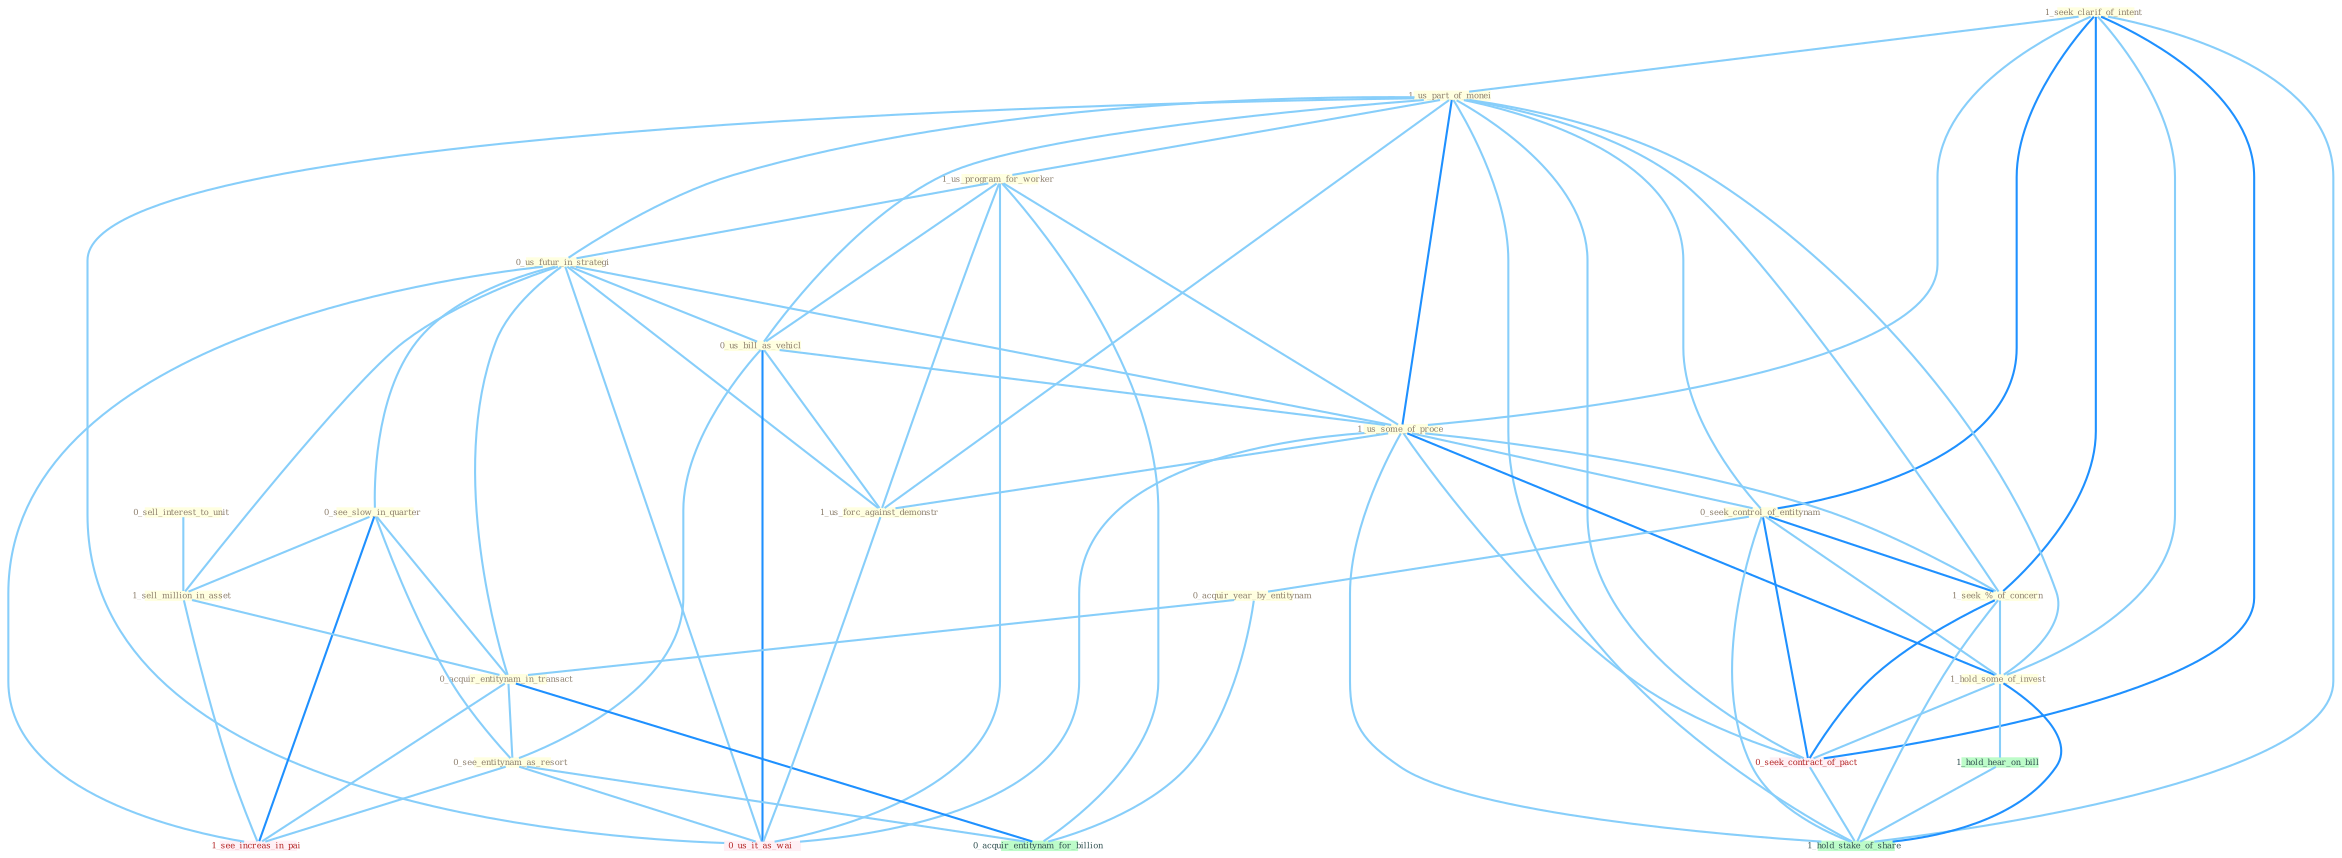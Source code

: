 Graph G{ 
    node
    [shape=polygon,style=filled,width=.5,height=.06,color="#BDFCC9",fixedsize=true,fontsize=4,
    fontcolor="#2f4f4f"];
    {node
    [color="#ffffe0", fontcolor="#8b7d6b"] "1_seek_clarif_of_intent " "1_us_part_of_monei " "1_us_program_for_worker " "0_sell_interest_to_unit " "0_us_futur_in_strategi " "0_see_slow_in_quarter " "1_sell_million_in_asset " "0_us_bill_as_vehicl " "1_us_some_of_proce " "0_seek_control_of_entitynam " "1_seek_%_of_concern " "0_acquir_year_by_entitynam " "0_acquir_entitynam_in_transact " "1_hold_some_of_invest " "0_see_entitynam_as_resort " "1_us_forc_against_demonstr "}
{node [color="#fff0f5", fontcolor="#b22222"] "0_seek_contract_of_pact " "0_us_it_as_wai " "1_see_increas_in_pai "}
edge [color="#B0E2FF"];

	"1_seek_clarif_of_intent " -- "1_us_part_of_monei " [w="1", color="#87cefa" ];
	"1_seek_clarif_of_intent " -- "1_us_some_of_proce " [w="1", color="#87cefa" ];
	"1_seek_clarif_of_intent " -- "0_seek_control_of_entitynam " [w="2", color="#1e90ff" , len=0.8];
	"1_seek_clarif_of_intent " -- "1_seek_%_of_concern " [w="2", color="#1e90ff" , len=0.8];
	"1_seek_clarif_of_intent " -- "1_hold_some_of_invest " [w="1", color="#87cefa" ];
	"1_seek_clarif_of_intent " -- "0_seek_contract_of_pact " [w="2", color="#1e90ff" , len=0.8];
	"1_seek_clarif_of_intent " -- "1_hold_stake_of_share " [w="1", color="#87cefa" ];
	"1_us_part_of_monei " -- "1_us_program_for_worker " [w="1", color="#87cefa" ];
	"1_us_part_of_monei " -- "0_us_futur_in_strategi " [w="1", color="#87cefa" ];
	"1_us_part_of_monei " -- "0_us_bill_as_vehicl " [w="1", color="#87cefa" ];
	"1_us_part_of_monei " -- "1_us_some_of_proce " [w="2", color="#1e90ff" , len=0.8];
	"1_us_part_of_monei " -- "0_seek_control_of_entitynam " [w="1", color="#87cefa" ];
	"1_us_part_of_monei " -- "1_seek_%_of_concern " [w="1", color="#87cefa" ];
	"1_us_part_of_monei " -- "1_hold_some_of_invest " [w="1", color="#87cefa" ];
	"1_us_part_of_monei " -- "1_us_forc_against_demonstr " [w="1", color="#87cefa" ];
	"1_us_part_of_monei " -- "0_seek_contract_of_pact " [w="1", color="#87cefa" ];
	"1_us_part_of_monei " -- "0_us_it_as_wai " [w="1", color="#87cefa" ];
	"1_us_part_of_monei " -- "1_hold_stake_of_share " [w="1", color="#87cefa" ];
	"1_us_program_for_worker " -- "0_us_futur_in_strategi " [w="1", color="#87cefa" ];
	"1_us_program_for_worker " -- "0_us_bill_as_vehicl " [w="1", color="#87cefa" ];
	"1_us_program_for_worker " -- "1_us_some_of_proce " [w="1", color="#87cefa" ];
	"1_us_program_for_worker " -- "1_us_forc_against_demonstr " [w="1", color="#87cefa" ];
	"1_us_program_for_worker " -- "0_us_it_as_wai " [w="1", color="#87cefa" ];
	"1_us_program_for_worker " -- "0_acquir_entitynam_for_billion " [w="1", color="#87cefa" ];
	"0_sell_interest_to_unit " -- "1_sell_million_in_asset " [w="1", color="#87cefa" ];
	"0_us_futur_in_strategi " -- "0_see_slow_in_quarter " [w="1", color="#87cefa" ];
	"0_us_futur_in_strategi " -- "1_sell_million_in_asset " [w="1", color="#87cefa" ];
	"0_us_futur_in_strategi " -- "0_us_bill_as_vehicl " [w="1", color="#87cefa" ];
	"0_us_futur_in_strategi " -- "1_us_some_of_proce " [w="1", color="#87cefa" ];
	"0_us_futur_in_strategi " -- "0_acquir_entitynam_in_transact " [w="1", color="#87cefa" ];
	"0_us_futur_in_strategi " -- "1_us_forc_against_demonstr " [w="1", color="#87cefa" ];
	"0_us_futur_in_strategi " -- "0_us_it_as_wai " [w="1", color="#87cefa" ];
	"0_us_futur_in_strategi " -- "1_see_increas_in_pai " [w="1", color="#87cefa" ];
	"0_see_slow_in_quarter " -- "1_sell_million_in_asset " [w="1", color="#87cefa" ];
	"0_see_slow_in_quarter " -- "0_acquir_entitynam_in_transact " [w="1", color="#87cefa" ];
	"0_see_slow_in_quarter " -- "0_see_entitynam_as_resort " [w="1", color="#87cefa" ];
	"0_see_slow_in_quarter " -- "1_see_increas_in_pai " [w="2", color="#1e90ff" , len=0.8];
	"1_sell_million_in_asset " -- "0_acquir_entitynam_in_transact " [w="1", color="#87cefa" ];
	"1_sell_million_in_asset " -- "1_see_increas_in_pai " [w="1", color="#87cefa" ];
	"0_us_bill_as_vehicl " -- "1_us_some_of_proce " [w="1", color="#87cefa" ];
	"0_us_bill_as_vehicl " -- "0_see_entitynam_as_resort " [w="1", color="#87cefa" ];
	"0_us_bill_as_vehicl " -- "1_us_forc_against_demonstr " [w="1", color="#87cefa" ];
	"0_us_bill_as_vehicl " -- "0_us_it_as_wai " [w="2", color="#1e90ff" , len=0.8];
	"1_us_some_of_proce " -- "0_seek_control_of_entitynam " [w="1", color="#87cefa" ];
	"1_us_some_of_proce " -- "1_seek_%_of_concern " [w="1", color="#87cefa" ];
	"1_us_some_of_proce " -- "1_hold_some_of_invest " [w="2", color="#1e90ff" , len=0.8];
	"1_us_some_of_proce " -- "1_us_forc_against_demonstr " [w="1", color="#87cefa" ];
	"1_us_some_of_proce " -- "0_seek_contract_of_pact " [w="1", color="#87cefa" ];
	"1_us_some_of_proce " -- "0_us_it_as_wai " [w="1", color="#87cefa" ];
	"1_us_some_of_proce " -- "1_hold_stake_of_share " [w="1", color="#87cefa" ];
	"0_seek_control_of_entitynam " -- "1_seek_%_of_concern " [w="2", color="#1e90ff" , len=0.8];
	"0_seek_control_of_entitynam " -- "0_acquir_year_by_entitynam " [w="1", color="#87cefa" ];
	"0_seek_control_of_entitynam " -- "1_hold_some_of_invest " [w="1", color="#87cefa" ];
	"0_seek_control_of_entitynam " -- "0_seek_contract_of_pact " [w="2", color="#1e90ff" , len=0.8];
	"0_seek_control_of_entitynam " -- "1_hold_stake_of_share " [w="1", color="#87cefa" ];
	"1_seek_%_of_concern " -- "1_hold_some_of_invest " [w="1", color="#87cefa" ];
	"1_seek_%_of_concern " -- "0_seek_contract_of_pact " [w="2", color="#1e90ff" , len=0.8];
	"1_seek_%_of_concern " -- "1_hold_stake_of_share " [w="1", color="#87cefa" ];
	"0_acquir_year_by_entitynam " -- "0_acquir_entitynam_in_transact " [w="1", color="#87cefa" ];
	"0_acquir_year_by_entitynam " -- "0_acquir_entitynam_for_billion " [w="1", color="#87cefa" ];
	"0_acquir_entitynam_in_transact " -- "0_see_entitynam_as_resort " [w="1", color="#87cefa" ];
	"0_acquir_entitynam_in_transact " -- "0_acquir_entitynam_for_billion " [w="2", color="#1e90ff" , len=0.8];
	"0_acquir_entitynam_in_transact " -- "1_see_increas_in_pai " [w="1", color="#87cefa" ];
	"1_hold_some_of_invest " -- "0_seek_contract_of_pact " [w="1", color="#87cefa" ];
	"1_hold_some_of_invest " -- "1_hold_hear_on_bill " [w="1", color="#87cefa" ];
	"1_hold_some_of_invest " -- "1_hold_stake_of_share " [w="2", color="#1e90ff" , len=0.8];
	"0_see_entitynam_as_resort " -- "0_us_it_as_wai " [w="1", color="#87cefa" ];
	"0_see_entitynam_as_resort " -- "0_acquir_entitynam_for_billion " [w="1", color="#87cefa" ];
	"0_see_entitynam_as_resort " -- "1_see_increas_in_pai " [w="1", color="#87cefa" ];
	"1_us_forc_against_demonstr " -- "0_us_it_as_wai " [w="1", color="#87cefa" ];
	"0_seek_contract_of_pact " -- "1_hold_stake_of_share " [w="1", color="#87cefa" ];
	"1_hold_hear_on_bill " -- "1_hold_stake_of_share " [w="1", color="#87cefa" ];
}